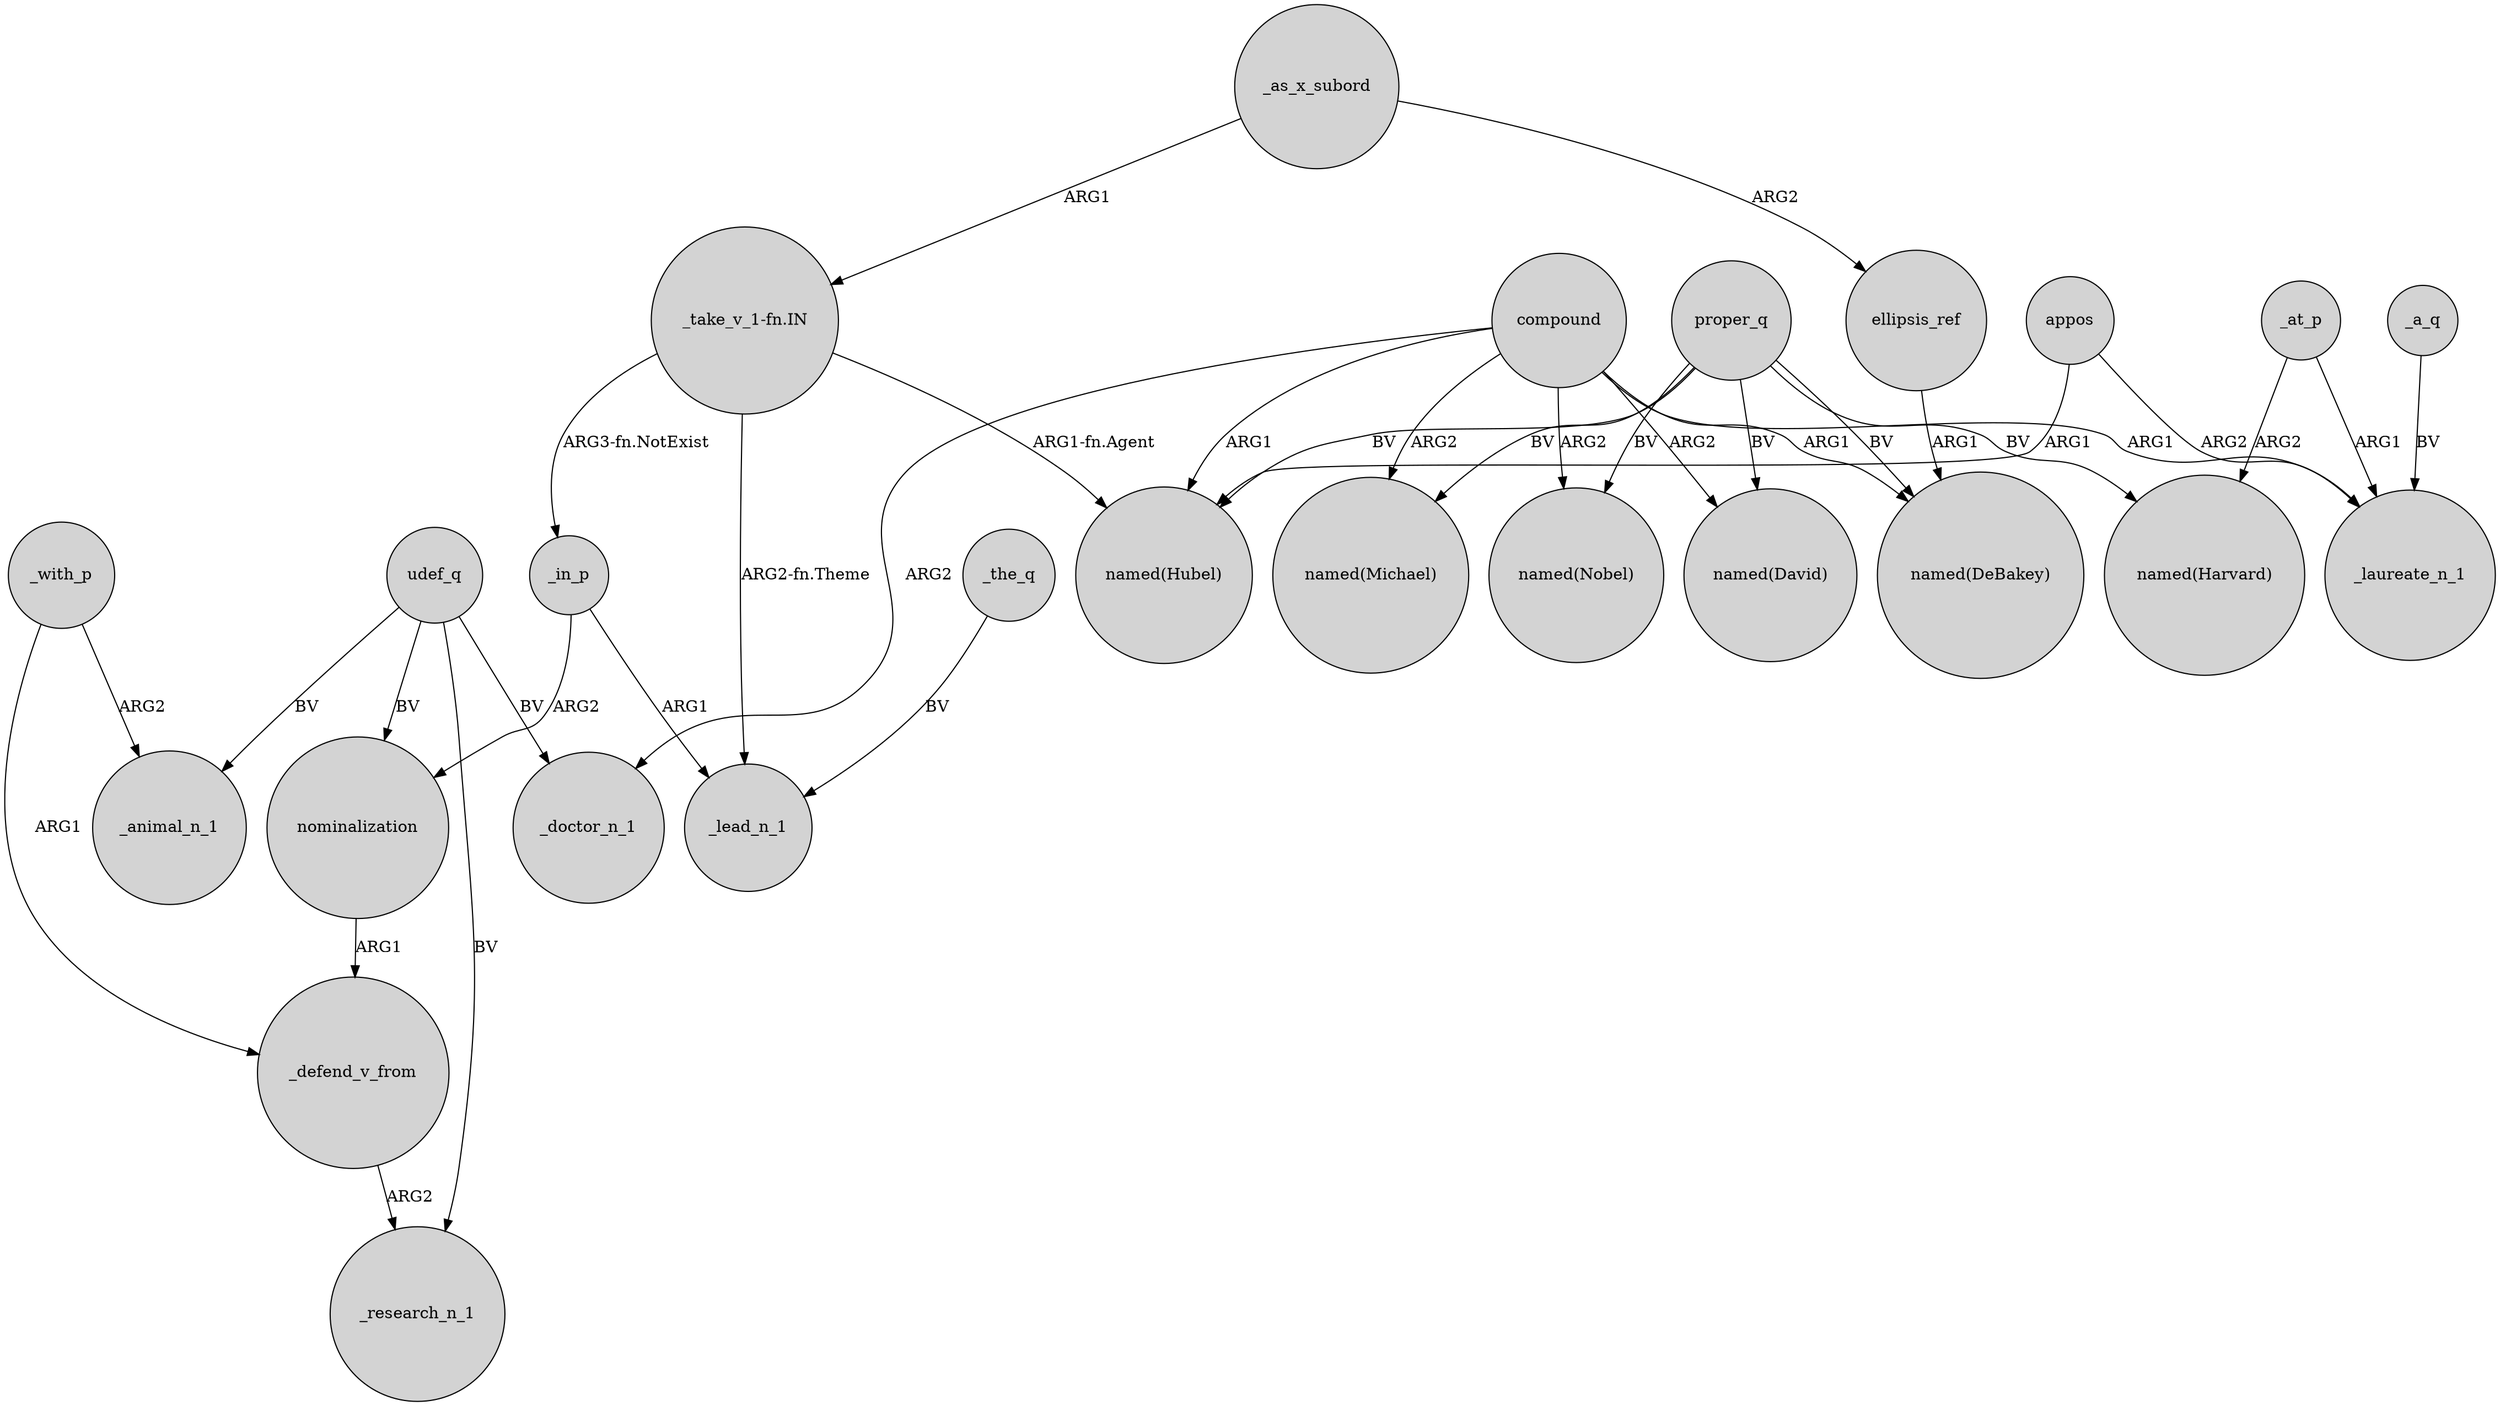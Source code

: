 digraph {
	node [shape=circle style=filled]
	_with_p -> _defend_v_from [label=ARG1]
	compound -> _doctor_n_1 [label=ARG2]
	compound -> "named(Hubel)" [label=ARG1]
	_defend_v_from -> _research_n_1 [label=ARG2]
	_a_q -> _laureate_n_1 [label=BV]
	udef_q -> _research_n_1 [label=BV]
	proper_q -> "named(Nobel)" [label=BV]
	"_take_v_1-fn.IN" -> "named(Hubel)" [label="ARG1-fn.Agent"]
	_as_x_subord -> "_take_v_1-fn.IN" [label=ARG1]
	compound -> "named(DeBakey)" [label=ARG1]
	udef_q -> _doctor_n_1 [label=BV]
	proper_q -> "named(Harvard)" [label=BV]
	proper_q -> "named(Michael)" [label=BV]
	appos -> _laureate_n_1 [label=ARG2]
	ellipsis_ref -> "named(DeBakey)" [label=ARG1]
	udef_q -> _animal_n_1 [label=BV]
	_with_p -> _animal_n_1 [label=ARG2]
	proper_q -> "named(Hubel)" [label=BV]
	compound -> "named(David)" [label=ARG2]
	nominalization -> _defend_v_from [label=ARG1]
	udef_q -> nominalization [label=BV]
	"_take_v_1-fn.IN" -> _in_p [label="ARG3-fn.NotExist"]
	compound -> _laureate_n_1 [label=ARG1]
	_at_p -> "named(Harvard)" [label=ARG2]
	_as_x_subord -> ellipsis_ref [label=ARG2]
	_at_p -> _laureate_n_1 [label=ARG1]
	compound -> "named(Nobel)" [label=ARG2]
	"_take_v_1-fn.IN" -> _lead_n_1 [label="ARG2-fn.Theme"]
	_the_q -> _lead_n_1 [label=BV]
	_in_p -> nominalization [label=ARG2]
	proper_q -> "named(David)" [label=BV]
	compound -> "named(Michael)" [label=ARG2]
	appos -> "named(Hubel)" [label=ARG1]
	_in_p -> _lead_n_1 [label=ARG1]
	proper_q -> "named(DeBakey)" [label=BV]
}
